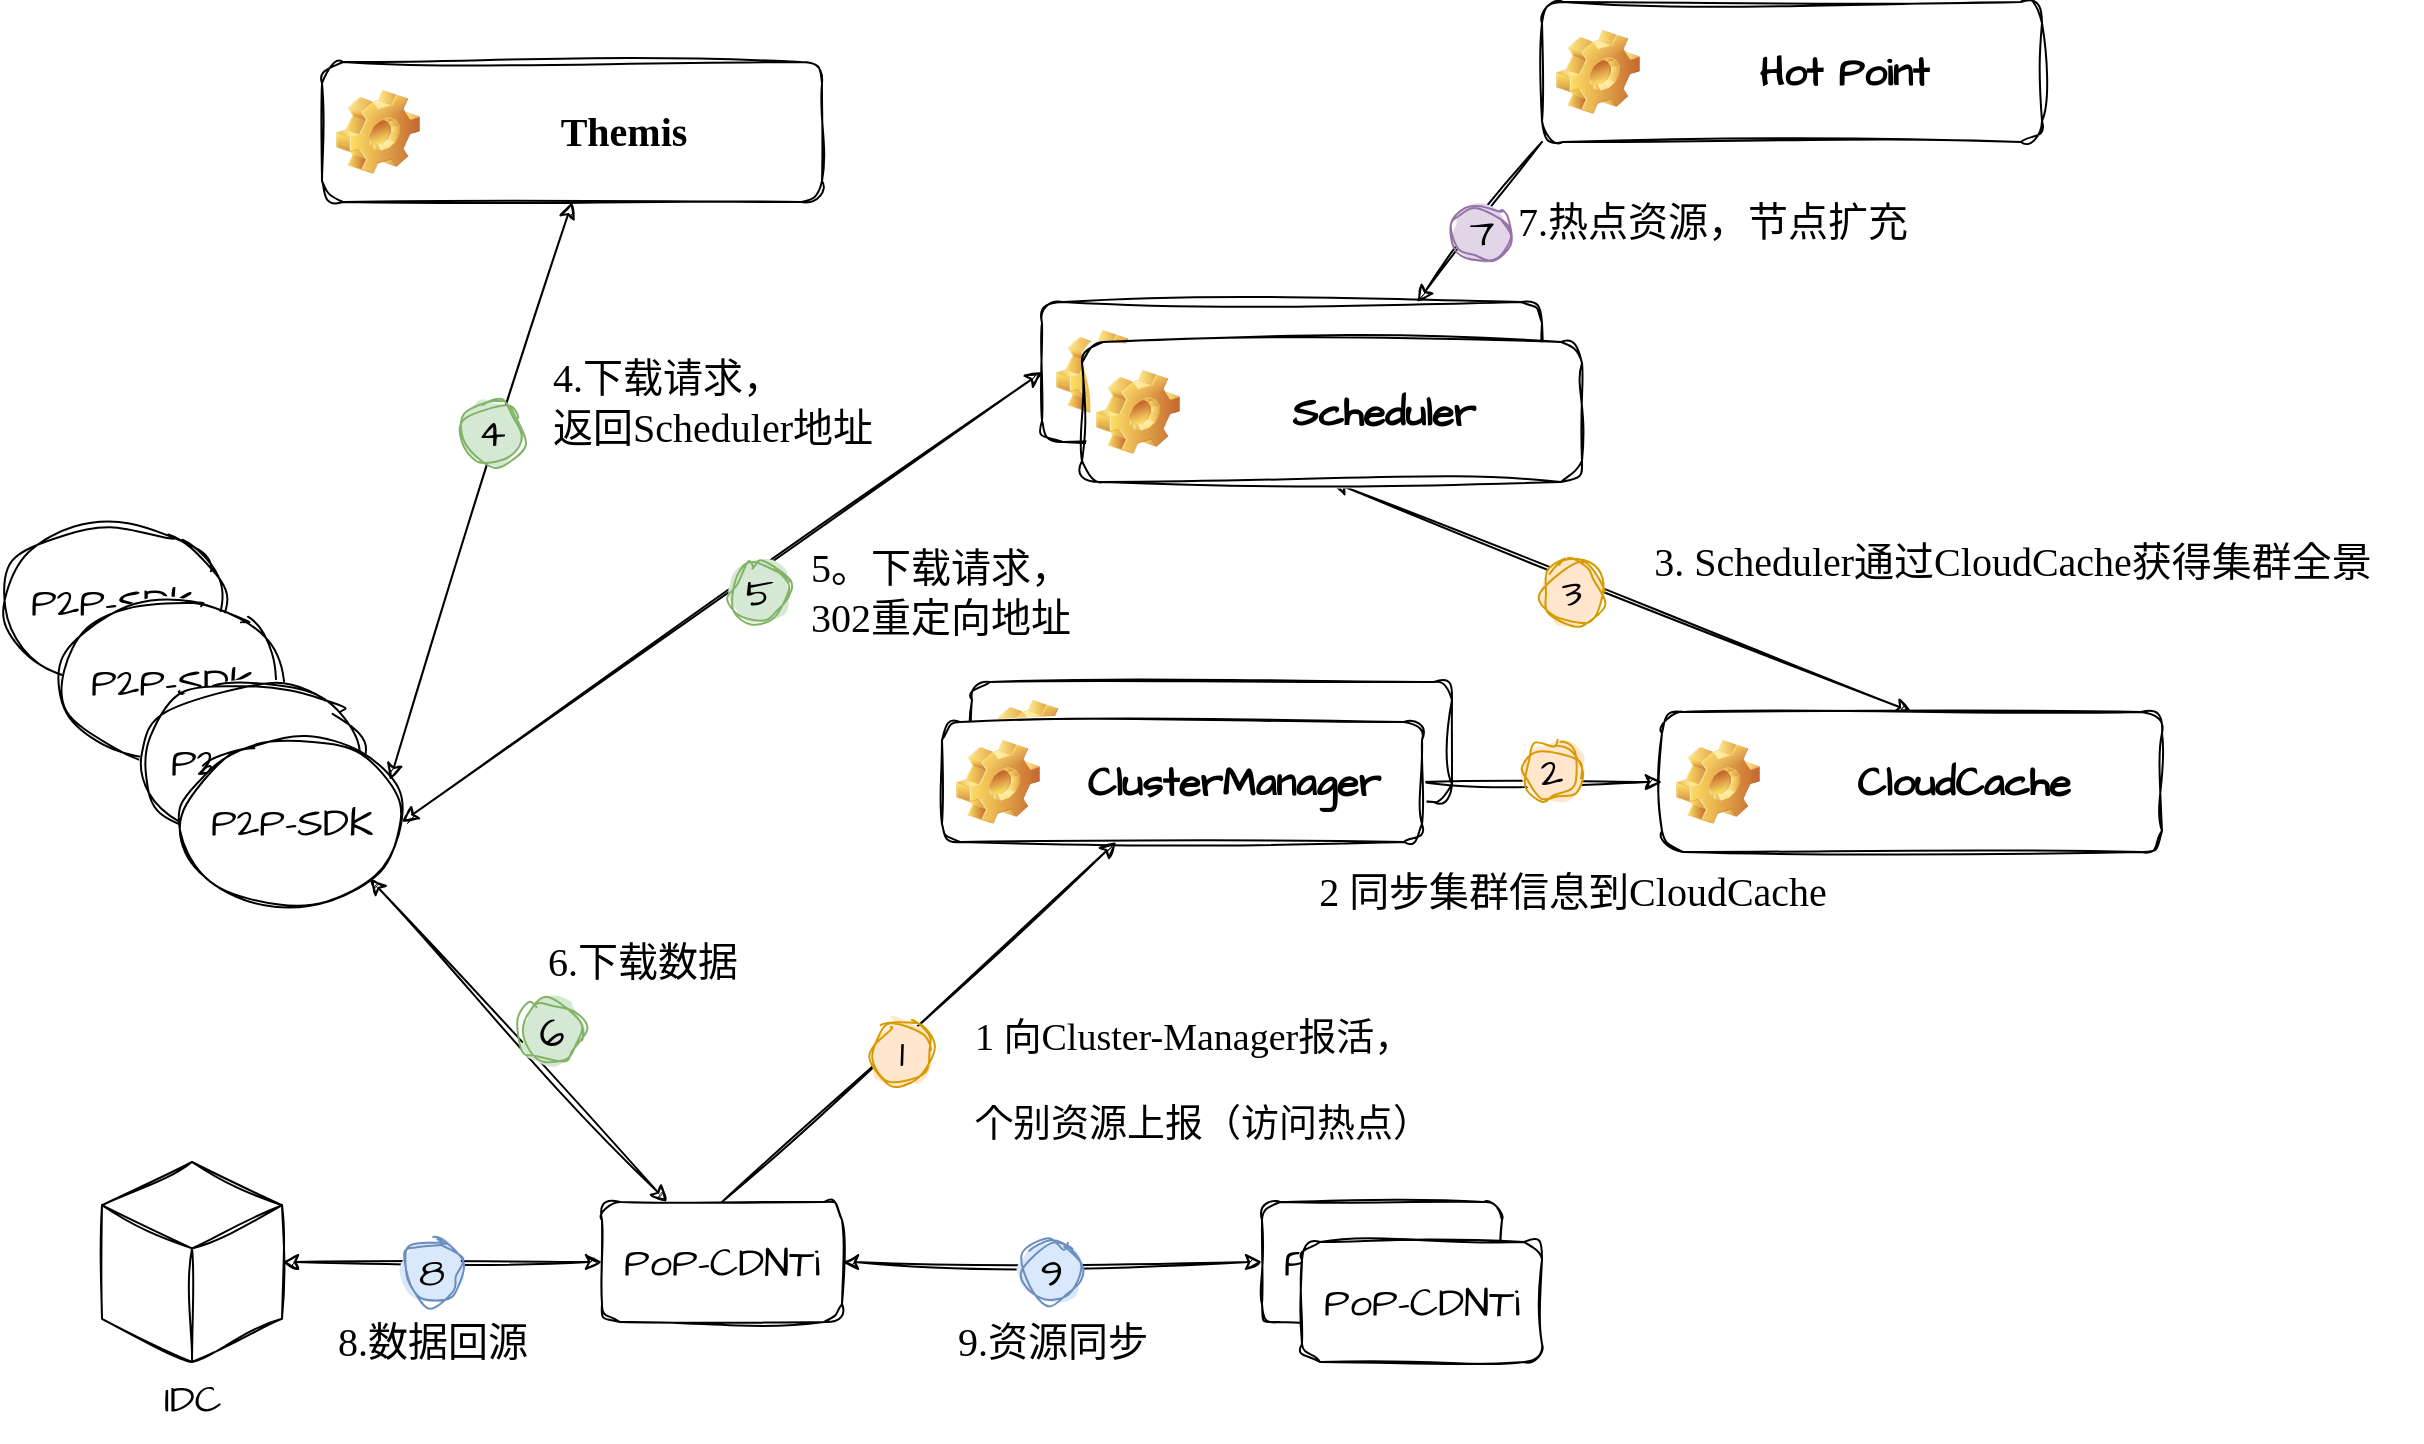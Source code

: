 <mxfile version="20.4.2" type="github">
  <diagram id="waryDIt4g6T6msKOkF0v" name="第 1 页">
    <mxGraphModel dx="1524" dy="791" grid="1" gridSize="10" guides="1" tooltips="1" connect="1" arrows="1" fold="1" page="1" pageScale="1" pageWidth="827" pageHeight="1169" math="0" shadow="0">
      <root>
        <mxCell id="0" />
        <mxCell id="1" parent="0" />
        <mxCell id="DzsUAQ3gHwcwVIxKzZvo-44" value="ClusterManager" style="label;whiteSpace=wrap;html=1;image=img/clipart/Gear_128x128.png;sketch=1;hachureGap=4;jiggle=2;fontFamily=Architects Daughter;fontSource=https://fonts.googleapis.com/css?family=Architects+Daughter;fontSize=20;align=center;" vertex="1" parent="1">
          <mxGeometry x="505" y="570" width="240" height="60" as="geometry" />
        </mxCell>
        <mxCell id="DzsUAQ3gHwcwVIxKzZvo-15" style="edgeStyle=none;rounded=0;sketch=1;hachureGap=4;jiggle=2;orthogonalLoop=1;jettySize=auto;html=1;exitX=1;exitY=0.5;exitDx=0;exitDy=0;entryX=0;entryY=0.5;entryDx=0;entryDy=0;fontFamily=Architects Daughter;fontSource=https%3A%2F%2Ffonts.googleapis.com%2Fcss%3Ffamily%3DArchitects%2BDaughter;fontSize=16;" edge="1" parent="1" source="DzsUAQ3gHwcwVIxKzZvo-3" target="DzsUAQ3gHwcwVIxKzZvo-14">
          <mxGeometry relative="1" as="geometry" />
        </mxCell>
        <mxCell id="DzsUAQ3gHwcwVIxKzZvo-3" value="ClusterManager" style="label;whiteSpace=wrap;html=1;image=img/clipart/Gear_128x128.png;sketch=1;hachureGap=4;jiggle=2;fontFamily=Architects Daughter;fontSource=https%3A%2F%2Ffonts.googleapis.com%2Fcss%3Ffamily%3DArchitects%2BDaughter;fontSize=20;align=center;" vertex="1" parent="1">
          <mxGeometry x="490" y="590" width="240" height="60" as="geometry" />
        </mxCell>
        <mxCell id="DzsUAQ3gHwcwVIxKzZvo-28" style="edgeStyle=none;rounded=0;sketch=1;hachureGap=4;jiggle=2;orthogonalLoop=1;jettySize=auto;html=1;exitX=0.5;exitY=1;exitDx=0;exitDy=0;entryX=0.5;entryY=0;entryDx=0;entryDy=0;fontFamily=Architects Daughter;fontSource=https%3A%2F%2Ffonts.googleapis.com%2Fcss%3Ffamily%3DArchitects%2BDaughter;fontSize=16;startArrow=classic;startFill=1;" edge="1" parent="1" source="DzsUAQ3gHwcwVIxKzZvo-45" target="DzsUAQ3gHwcwVIxKzZvo-14">
          <mxGeometry relative="1" as="geometry" />
        </mxCell>
        <mxCell id="DzsUAQ3gHwcwVIxKzZvo-4" value="Scheduler" style="label;whiteSpace=wrap;html=1;image=img/clipart/Gear_128x128.png;sketch=1;hachureGap=4;jiggle=2;fontFamily=Architects Daughter;fontSource=https%3A%2F%2Ffonts.googleapis.com%2Fcss%3Ffamily%3DArchitects%2BDaughter;fontSize=20;align=center;" vertex="1" parent="1">
          <mxGeometry x="540" y="380" width="250" height="70" as="geometry" />
        </mxCell>
        <mxCell id="DzsUAQ3gHwcwVIxKzZvo-10" style="rounded=0;sketch=1;hachureGap=4;jiggle=2;orthogonalLoop=1;jettySize=auto;html=1;exitX=0.5;exitY=0;exitDx=0;exitDy=0;fontFamily=Architects Daughter;fontSource=https%3A%2F%2Ffonts.googleapis.com%2Fcss%3Ffamily%3DArchitects%2BDaughter;fontSize=16;" edge="1" parent="1" source="DzsUAQ3gHwcwVIxKzZvo-9" target="DzsUAQ3gHwcwVIxKzZvo-3">
          <mxGeometry relative="1" as="geometry" />
        </mxCell>
        <mxCell id="DzsUAQ3gHwcwVIxKzZvo-19" style="edgeStyle=none;rounded=0;sketch=1;hachureGap=4;jiggle=2;orthogonalLoop=1;jettySize=auto;html=1;exitX=1;exitY=0.5;exitDx=0;exitDy=0;entryX=0;entryY=0.5;entryDx=0;entryDy=0;fontFamily=Architects Daughter;fontSource=https%3A%2F%2Ffonts.googleapis.com%2Fcss%3Ffamily%3DArchitects%2BDaughter;fontSize=16;startArrow=classic;startFill=1;" edge="1" parent="1" source="DzsUAQ3gHwcwVIxKzZvo-9" target="DzsUAQ3gHwcwVIxKzZvo-17">
          <mxGeometry relative="1" as="geometry" />
        </mxCell>
        <mxCell id="DzsUAQ3gHwcwVIxKzZvo-55" style="edgeStyle=none;rounded=0;sketch=1;hachureGap=4;jiggle=2;orthogonalLoop=1;jettySize=auto;html=1;exitX=0;exitY=0.5;exitDx=0;exitDy=0;entryX=1;entryY=0.5;entryDx=0;entryDy=0;entryPerimeter=0;fontFamily=Architects Daughter;fontSource=https%3A%2F%2Ffonts.googleapis.com%2Fcss%3Ffamily%3DArchitects%2BDaughter;fontSize=19;startArrow=classic;startFill=1;endArrow=classic;endFill=1;" edge="1" parent="1" source="DzsUAQ3gHwcwVIxKzZvo-9" target="DzsUAQ3gHwcwVIxKzZvo-54">
          <mxGeometry relative="1" as="geometry" />
        </mxCell>
        <mxCell id="DzsUAQ3gHwcwVIxKzZvo-9" value="PoP-CDNTi" style="rounded=1;whiteSpace=wrap;html=1;sketch=1;hachureGap=4;jiggle=2;fontFamily=Architects Daughter;fontSource=https%3A%2F%2Ffonts.googleapis.com%2Fcss%3Ffamily%3DArchitects%2BDaughter;fontSize=20;" vertex="1" parent="1">
          <mxGeometry x="320" y="830" width="120" height="60" as="geometry" />
        </mxCell>
        <mxCell id="DzsUAQ3gHwcwVIxKzZvo-12" value="1" style="ellipse;whiteSpace=wrap;html=1;sketch=1;hachureGap=4;jiggle=2;fontFamily=Architects Daughter;fontSource=https%3A%2F%2Ffonts.googleapis.com%2Fcss%3Ffamily%3DArchitects%2BDaughter;fontSize=20;fillColor=#ffe6cc;strokeColor=#d79b00;fillStyle=solid;" vertex="1" parent="1">
          <mxGeometry x="455" y="740" width="30" height="30" as="geometry" />
        </mxCell>
        <mxCell id="DzsUAQ3gHwcwVIxKzZvo-14" value="CloudCache" style="label;whiteSpace=wrap;html=1;image=img/clipart/Gear_128x128.png;sketch=1;hachureGap=4;jiggle=2;fontFamily=Architects Daughter;fontSource=https%3A%2F%2Ffonts.googleapis.com%2Fcss%3Ffamily%3DArchitects%2BDaughter;fontSize=20;align=center;" vertex="1" parent="1">
          <mxGeometry x="850" y="585" width="250" height="70" as="geometry" />
        </mxCell>
        <mxCell id="DzsUAQ3gHwcwVIxKzZvo-16" value="2" style="ellipse;whiteSpace=wrap;html=1;sketch=1;hachureGap=4;jiggle=2;fontFamily=Architects Daughter;fontSource=https://fonts.googleapis.com/css?family=Architects+Daughter;fontSize=20;fillColor=#ffe6cc;strokeColor=#d79b00;fillStyle=solid;" vertex="1" parent="1">
          <mxGeometry x="780" y="600" width="30" height="30" as="geometry" />
        </mxCell>
        <mxCell id="DzsUAQ3gHwcwVIxKzZvo-17" value="PoP-CDNTi" style="rounded=1;whiteSpace=wrap;html=1;sketch=1;hachureGap=4;jiggle=2;fontFamily=Architects Daughter;fontSource=https%3A%2F%2Ffonts.googleapis.com%2Fcss%3Ffamily%3DArchitects%2BDaughter;fontSize=20;" vertex="1" parent="1">
          <mxGeometry x="650" y="830" width="120" height="60" as="geometry" />
        </mxCell>
        <mxCell id="DzsUAQ3gHwcwVIxKzZvo-18" value="PoP-CDNTi" style="rounded=1;whiteSpace=wrap;html=1;sketch=1;hachureGap=4;jiggle=2;fontFamily=Architects Daughter;fontSource=https%3A%2F%2Ffonts.googleapis.com%2Fcss%3Ffamily%3DArchitects%2BDaughter;fontSize=20;" vertex="1" parent="1">
          <mxGeometry x="670" y="850" width="120" height="60" as="geometry" />
        </mxCell>
        <mxCell id="DzsUAQ3gHwcwVIxKzZvo-20" value="9" style="ellipse;whiteSpace=wrap;html=1;sketch=1;hachureGap=4;jiggle=2;fontFamily=Architects Daughter;fontSource=https://fonts.googleapis.com/css?family=Architects+Daughter;fontSize=20;fillColor=#dae8fc;strokeColor=#6c8ebf;fillStyle=solid;" vertex="1" parent="1">
          <mxGeometry x="530" y="850" width="30" height="30" as="geometry" />
        </mxCell>
        <mxCell id="DzsUAQ3gHwcwVIxKzZvo-21" value="P2P-SDK" style="ellipse;whiteSpace=wrap;html=1;sketch=1;hachureGap=4;jiggle=2;fillStyle=solid;fontFamily=Architects Daughter;fontSource=https%3A%2F%2Ffonts.googleapis.com%2Fcss%3Ffamily%3DArchitects%2BDaughter;fontSize=20;" vertex="1" parent="1">
          <mxGeometry x="20" y="490" width="110" height="80" as="geometry" />
        </mxCell>
        <mxCell id="DzsUAQ3gHwcwVIxKzZvo-26" style="edgeStyle=none;rounded=0;sketch=1;hachureGap=4;jiggle=2;orthogonalLoop=1;jettySize=auto;html=1;exitX=0.945;exitY=0.238;exitDx=0;exitDy=0;entryX=0.5;entryY=1;entryDx=0;entryDy=0;fontFamily=Architects Daughter;fontSource=https%3A%2F%2Ffonts.googleapis.com%2Fcss%3Ffamily%3DArchitects%2BDaughter;fontSize=16;startArrow=classic;startFill=1;exitPerimeter=0;" edge="1" parent="1" source="DzsUAQ3gHwcwVIxKzZvo-24" target="DzsUAQ3gHwcwVIxKzZvo-25">
          <mxGeometry relative="1" as="geometry" />
        </mxCell>
        <mxCell id="DzsUAQ3gHwcwVIxKzZvo-22" value="P2P-SDK" style="ellipse;whiteSpace=wrap;html=1;sketch=1;hachureGap=4;jiggle=2;fillStyle=solid;fontFamily=Architects Daughter;fontSource=https://fonts.googleapis.com/css?family=Architects+Daughter;fontSize=20;" vertex="1" parent="1">
          <mxGeometry x="50" y="530" width="110" height="80" as="geometry" />
        </mxCell>
        <mxCell id="DzsUAQ3gHwcwVIxKzZvo-32" style="edgeStyle=none;rounded=0;sketch=1;hachureGap=4;jiggle=2;orthogonalLoop=1;jettySize=auto;html=1;exitX=1;exitY=0.5;exitDx=0;exitDy=0;entryX=0;entryY=0.5;entryDx=0;entryDy=0;fontFamily=Architects Daughter;fontSource=https%3A%2F%2Ffonts.googleapis.com%2Fcss%3Ffamily%3DArchitects%2BDaughter;fontSize=16;startArrow=classic;startFill=1;endArrow=classic;endFill=1;" edge="1" parent="1" source="DzsUAQ3gHwcwVIxKzZvo-24" target="DzsUAQ3gHwcwVIxKzZvo-4">
          <mxGeometry relative="1" as="geometry" />
        </mxCell>
        <mxCell id="DzsUAQ3gHwcwVIxKzZvo-23" value="P2P-SDK" style="ellipse;whiteSpace=wrap;html=1;sketch=1;hachureGap=4;jiggle=2;fillStyle=solid;fontFamily=Architects Daughter;fontSource=https://fonts.googleapis.com/css?family=Architects+Daughter;fontSize=20;" vertex="1" parent="1">
          <mxGeometry x="90" y="570" width="110" height="80" as="geometry" />
        </mxCell>
        <mxCell id="DzsUAQ3gHwcwVIxKzZvo-33" style="edgeStyle=none;rounded=0;sketch=1;hachureGap=4;jiggle=2;orthogonalLoop=1;jettySize=auto;html=1;exitX=1;exitY=1;exitDx=0;exitDy=0;fontFamily=Architects Daughter;fontSource=https%3A%2F%2Ffonts.googleapis.com%2Fcss%3Ffamily%3DArchitects%2BDaughter;fontSize=16;startArrow=classic;startFill=1;endArrow=classic;endFill=1;" edge="1" parent="1" source="DzsUAQ3gHwcwVIxKzZvo-24" target="DzsUAQ3gHwcwVIxKzZvo-9">
          <mxGeometry relative="1" as="geometry" />
        </mxCell>
        <mxCell id="DzsUAQ3gHwcwVIxKzZvo-24" value="P2P-SDK" style="ellipse;whiteSpace=wrap;html=1;sketch=1;hachureGap=4;jiggle=2;fillStyle=solid;fontFamily=Architects Daughter;fontSource=https://fonts.googleapis.com/css?family=Architects+Daughter;fontSize=20;" vertex="1" parent="1">
          <mxGeometry x="110" y="600" width="110" height="80" as="geometry" />
        </mxCell>
        <mxCell id="DzsUAQ3gHwcwVIxKzZvo-25" value="&lt;font face=&quot;Aa花语&quot;&gt;Themis&lt;/font&gt;" style="label;whiteSpace=wrap;html=1;image=img/clipart/Gear_128x128.png;sketch=1;hachureGap=4;jiggle=2;fontFamily=Architects Daughter;fontSource=https%3A%2F%2Ffonts.googleapis.com%2Fcss%3Ffamily%3DArchitects%2BDaughter;fontSize=20;align=center;" vertex="1" parent="1">
          <mxGeometry x="180" y="260" width="250" height="70" as="geometry" />
        </mxCell>
        <mxCell id="DzsUAQ3gHwcwVIxKzZvo-27" value="4" style="ellipse;whiteSpace=wrap;html=1;sketch=1;hachureGap=4;jiggle=2;fontFamily=Architects Daughter;fontSource=https://fonts.googleapis.com/css?family=Architects+Daughter;fontSize=20;fillColor=#d5e8d4;strokeColor=#82b366;fillStyle=solid;" vertex="1" parent="1">
          <mxGeometry x="250" y="430" width="30" height="30" as="geometry" />
        </mxCell>
        <mxCell id="DzsUAQ3gHwcwVIxKzZvo-30" style="edgeStyle=none;rounded=0;sketch=1;hachureGap=4;jiggle=2;orthogonalLoop=1;jettySize=auto;html=1;exitX=0;exitY=1;exitDx=0;exitDy=0;entryX=0.75;entryY=0;entryDx=0;entryDy=0;fontFamily=Architects Daughter;fontSource=https%3A%2F%2Ffonts.googleapis.com%2Fcss%3Ffamily%3DArchitects%2BDaughter;fontSize=16;startArrow=none;startFill=0;endArrow=classic;endFill=1;" edge="1" parent="1" source="DzsUAQ3gHwcwVIxKzZvo-29" target="DzsUAQ3gHwcwVIxKzZvo-4">
          <mxGeometry relative="1" as="geometry" />
        </mxCell>
        <mxCell id="DzsUAQ3gHwcwVIxKzZvo-29" value="Hot Point" style="label;whiteSpace=wrap;html=1;image=img/clipart/Gear_128x128.png;sketch=1;hachureGap=4;jiggle=2;fontFamily=Architects Daughter;fontSource=https%3A%2F%2Ffonts.googleapis.com%2Fcss%3Ffamily%3DArchitects%2BDaughter;fontSize=20;align=center;" vertex="1" parent="1">
          <mxGeometry x="790" y="230" width="250" height="70" as="geometry" />
        </mxCell>
        <mxCell id="DzsUAQ3gHwcwVIxKzZvo-31" value="7" style="ellipse;whiteSpace=wrap;html=1;sketch=1;hachureGap=4;jiggle=2;fontFamily=Architects Daughter;fontSource=https://fonts.googleapis.com/css?family=Architects+Daughter;fontSize=20;fillColor=#e1d5e7;strokeColor=#9673a6;fillStyle=solid;" vertex="1" parent="1">
          <mxGeometry x="745" y="330" width="30" height="30" as="geometry" />
        </mxCell>
        <mxCell id="DzsUAQ3gHwcwVIxKzZvo-35" value="5" style="ellipse;whiteSpace=wrap;html=1;sketch=1;hachureGap=4;jiggle=2;fontFamily=Architects Daughter;fontSource=https://fonts.googleapis.com/css?family=Architects+Daughter;fontSize=20;fillColor=#d5e8d4;strokeColor=#82b366;fillStyle=solid;" vertex="1" parent="1">
          <mxGeometry x="384" y="510" width="30" height="30" as="geometry" />
        </mxCell>
        <mxCell id="DzsUAQ3gHwcwVIxKzZvo-40" value="3" style="ellipse;whiteSpace=wrap;html=1;sketch=1;hachureGap=4;jiggle=2;fontFamily=Architects Daughter;fontSource=https://fonts.googleapis.com/css?family=Architects+Daughter;fontSize=20;fillColor=#ffe6cc;strokeColor=#d79b00;fillStyle=solid;" vertex="1" parent="1">
          <mxGeometry x="790" y="510" width="30" height="30" as="geometry" />
        </mxCell>
        <mxCell id="DzsUAQ3gHwcwVIxKzZvo-41" value="6" style="ellipse;whiteSpace=wrap;html=1;sketch=1;hachureGap=4;jiggle=2;fontFamily=Architects Daughter;fontSource=https://fonts.googleapis.com/css?family=Architects+Daughter;fontSize=20;fillColor=#d5e8d4;strokeColor=#82b366;fillStyle=solid;" vertex="1" parent="1">
          <mxGeometry x="280" y="730" width="30" height="30" as="geometry" />
        </mxCell>
        <mxCell id="DzsUAQ3gHwcwVIxKzZvo-42" value="&lt;p style=&quot;text-align: left; font-size: 19px;&quot;&gt;&lt;font style=&quot;font-size: 19px; line-height: 0.7;&quot; face=&quot;新叶念体&quot;&gt;1 向Cluster-Manager报活，&lt;/font&gt;&lt;/p&gt;&lt;p style=&quot;text-align: left; font-size: 19px;&quot;&gt;&lt;font style=&quot;font-size: 19px;&quot; face=&quot;新叶念体&quot;&gt;个别资源上报（访问热点）&lt;/font&gt;&lt;/p&gt;" style="text;html=1;align=center;verticalAlign=middle;resizable=0;points=[];autosize=1;strokeColor=none;fillColor=none;fontSize=20;fontFamily=Architects Daughter;" vertex="1" parent="1">
          <mxGeometry x="490" y="710" width="260" height="120" as="geometry" />
        </mxCell>
        <mxCell id="DzsUAQ3gHwcwVIxKzZvo-43" value="&lt;span style=&quot;font-family: 新叶念体; text-align: left;&quot;&gt;2 同步集群信息到CloudCache&lt;/span&gt;" style="text;html=1;align=center;verticalAlign=middle;resizable=0;points=[];autosize=1;strokeColor=none;fillColor=none;fontSize=20;fontFamily=Architects Daughter;" vertex="1" parent="1">
          <mxGeometry x="670" y="655" width="270" height="40" as="geometry" />
        </mxCell>
        <mxCell id="DzsUAQ3gHwcwVIxKzZvo-45" value="Scheduler" style="label;whiteSpace=wrap;html=1;image=img/clipart/Gear_128x128.png;sketch=1;hachureGap=4;jiggle=2;fontFamily=Architects Daughter;fontSource=https://fonts.googleapis.com/css?family=Architects+Daughter;fontSize=20;align=center;" vertex="1" parent="1">
          <mxGeometry x="560" y="400" width="250" height="70" as="geometry" />
        </mxCell>
        <mxCell id="DzsUAQ3gHwcwVIxKzZvo-46" value="&lt;span style=&quot;font-family: 新叶念体; text-align: left;&quot;&gt;3. Scheduler通过CloudCache获得集群全景&lt;/span&gt;" style="text;html=1;align=center;verticalAlign=middle;resizable=0;points=[];autosize=1;strokeColor=none;fillColor=none;fontSize=20;fontFamily=Architects Daughter;" vertex="1" parent="1">
          <mxGeometry x="820" y="490" width="410" height="40" as="geometry" />
        </mxCell>
        <mxCell id="DzsUAQ3gHwcwVIxKzZvo-48" value="&lt;div style=&quot;text-align: left;&quot;&gt;&lt;span style=&quot;background-color: initial;&quot;&gt;&lt;font face=&quot;新叶念体&quot;&gt;4.下载请求，&lt;/font&gt;&lt;/span&gt;&lt;/div&gt;&lt;div style=&quot;text-align: left;&quot;&gt;&lt;span style=&quot;background-color: initial;&quot;&gt;&lt;font face=&quot;新叶念体&quot;&gt;返回Scheduler地址&lt;/font&gt;&lt;/span&gt;&lt;/div&gt;" style="text;html=1;align=center;verticalAlign=middle;resizable=0;points=[];autosize=1;strokeColor=none;fillColor=none;fontSize=20;fontFamily=Architects Daughter;" vertex="1" parent="1">
          <mxGeometry x="280" y="400" width="190" height="60" as="geometry" />
        </mxCell>
        <mxCell id="DzsUAQ3gHwcwVIxKzZvo-49" value="&lt;div style=&quot;text-align: left;&quot;&gt;&lt;font face=&quot;新叶念体&quot;&gt;5。下载请求，&lt;/font&gt;&lt;/div&gt;&lt;div style=&quot;text-align: left;&quot;&gt;&lt;font face=&quot;新叶念体&quot;&gt;302重定向地址&lt;/font&gt;&lt;/div&gt;" style="text;html=1;align=center;verticalAlign=middle;resizable=0;points=[];autosize=1;strokeColor=none;fillColor=none;fontSize=20;fontFamily=Architects Daughter;" vertex="1" parent="1">
          <mxGeometry x="414" y="495" width="150" height="60" as="geometry" />
        </mxCell>
        <mxCell id="DzsUAQ3gHwcwVIxKzZvo-50" value="&lt;div style=&quot;text-align: left;&quot;&gt;&lt;font face=&quot;新叶念体&quot;&gt;6.下载数据&lt;/font&gt;&lt;/div&gt;" style="text;html=1;align=center;verticalAlign=middle;resizable=0;points=[];autosize=1;strokeColor=none;fillColor=none;fontSize=20;fontFamily=Architects Daughter;" vertex="1" parent="1">
          <mxGeometry x="280" y="690" width="120" height="40" as="geometry" />
        </mxCell>
        <mxCell id="DzsUAQ3gHwcwVIxKzZvo-51" value="&lt;div style=&quot;text-align: left;&quot;&gt;&lt;span style=&quot;background-color: initial;&quot;&gt;&lt;font face=&quot;新叶念体&quot;&gt;7.热点资源，节点扩充&lt;/font&gt;&lt;/span&gt;&lt;/div&gt;" style="text;html=1;align=center;verticalAlign=middle;resizable=0;points=[];autosize=1;strokeColor=none;fillColor=none;fontSize=20;fontFamily=Architects Daughter;" vertex="1" parent="1">
          <mxGeometry x="775" y="320" width="200" height="40" as="geometry" />
        </mxCell>
        <mxCell id="DzsUAQ3gHwcwVIxKzZvo-52" value="&lt;div style=&quot;text-align: left;&quot;&gt;&lt;span style=&quot;background-color: initial;&quot;&gt;&lt;font face=&quot;新叶念体&quot;&gt;9.资源同步&lt;/font&gt;&lt;/span&gt;&lt;/div&gt;" style="text;html=1;align=center;verticalAlign=middle;resizable=0;points=[];autosize=1;strokeColor=none;fillColor=none;fontSize=20;fontFamily=Architects Daughter;" vertex="1" parent="1">
          <mxGeometry x="485" y="880" width="120" height="40" as="geometry" />
        </mxCell>
        <mxCell id="DzsUAQ3gHwcwVIxKzZvo-54" value="" style="html=1;whiteSpace=wrap;shape=isoCube2;backgroundOutline=1;isoAngle=15;sketch=1;hachureGap=4;jiggle=2;fillStyle=solid;fontFamily=Architects Daughter;fontSource=https%3A%2F%2Ffonts.googleapis.com%2Fcss%3Ffamily%3DArchitects%2BDaughter;fontSize=19;" vertex="1" parent="1">
          <mxGeometry x="70" y="810" width="90" height="100" as="geometry" />
        </mxCell>
        <mxCell id="DzsUAQ3gHwcwVIxKzZvo-56" value="8" style="ellipse;whiteSpace=wrap;html=1;sketch=1;hachureGap=4;jiggle=2;fontFamily=Architects Daughter;fontSource=https://fonts.googleapis.com/css?family=Architects+Daughter;fontSize=20;fillColor=#dae8fc;strokeColor=#6c8ebf;fillStyle=solid;" vertex="1" parent="1">
          <mxGeometry x="220" y="850" width="30" height="30" as="geometry" />
        </mxCell>
        <mxCell id="DzsUAQ3gHwcwVIxKzZvo-57" value="&lt;div style=&quot;text-align: left;&quot;&gt;&lt;font face=&quot;新叶念体&quot;&gt;8.数据回源&lt;/font&gt;&lt;/div&gt;" style="text;html=1;align=center;verticalAlign=middle;resizable=0;points=[];autosize=1;strokeColor=none;fillColor=none;fontSize=20;fontFamily=Architects Daughter;" vertex="1" parent="1">
          <mxGeometry x="175" y="880" width="120" height="40" as="geometry" />
        </mxCell>
        <mxCell id="DzsUAQ3gHwcwVIxKzZvo-58" value="IDC" style="text;html=1;align=center;verticalAlign=middle;resizable=0;points=[];autosize=1;strokeColor=none;fillColor=none;fontSize=19;fontFamily=Architects Daughter;" vertex="1" parent="1">
          <mxGeometry x="90" y="910" width="50" height="40" as="geometry" />
        </mxCell>
      </root>
    </mxGraphModel>
  </diagram>
</mxfile>
